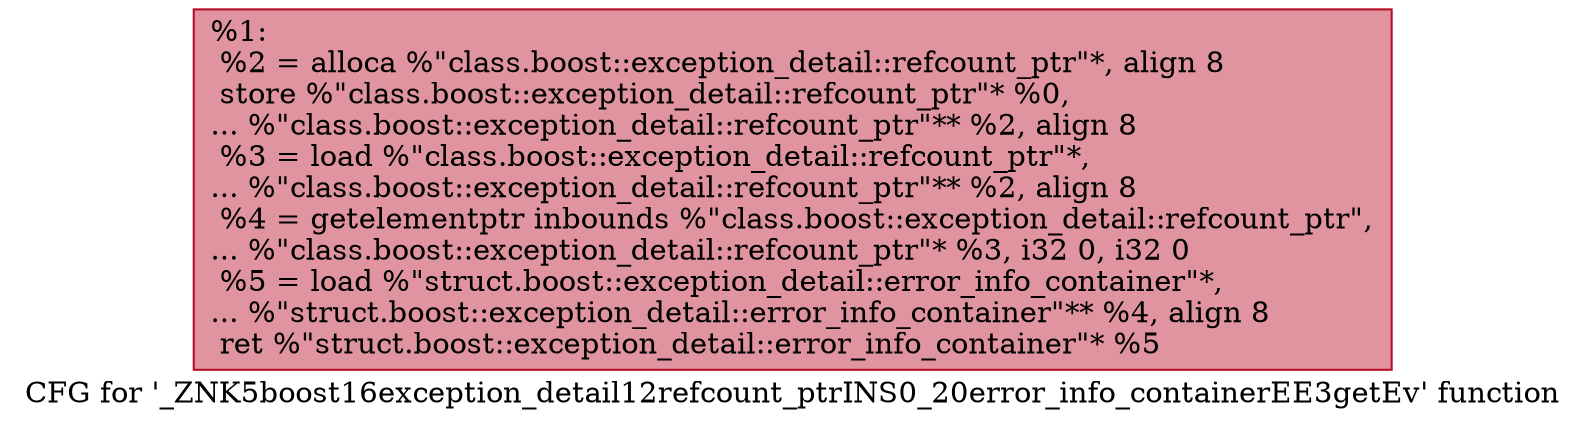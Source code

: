 digraph "CFG for '_ZNK5boost16exception_detail12refcount_ptrINS0_20error_info_containerEE3getEv' function" {
	label="CFG for '_ZNK5boost16exception_detail12refcount_ptrINS0_20error_info_containerEE3getEv' function";

	Node0x55aa9bb9c300 [shape=record,color="#b70d28ff", style=filled, fillcolor="#b70d2870",label="{%1:\l  %2 = alloca %\"class.boost::exception_detail::refcount_ptr\"*, align 8\l  store %\"class.boost::exception_detail::refcount_ptr\"* %0,\l... %\"class.boost::exception_detail::refcount_ptr\"** %2, align 8\l  %3 = load %\"class.boost::exception_detail::refcount_ptr\"*,\l... %\"class.boost::exception_detail::refcount_ptr\"** %2, align 8\l  %4 = getelementptr inbounds %\"class.boost::exception_detail::refcount_ptr\",\l... %\"class.boost::exception_detail::refcount_ptr\"* %3, i32 0, i32 0\l  %5 = load %\"struct.boost::exception_detail::error_info_container\"*,\l... %\"struct.boost::exception_detail::error_info_container\"** %4, align 8\l  ret %\"struct.boost::exception_detail::error_info_container\"* %5\l}"];
}
